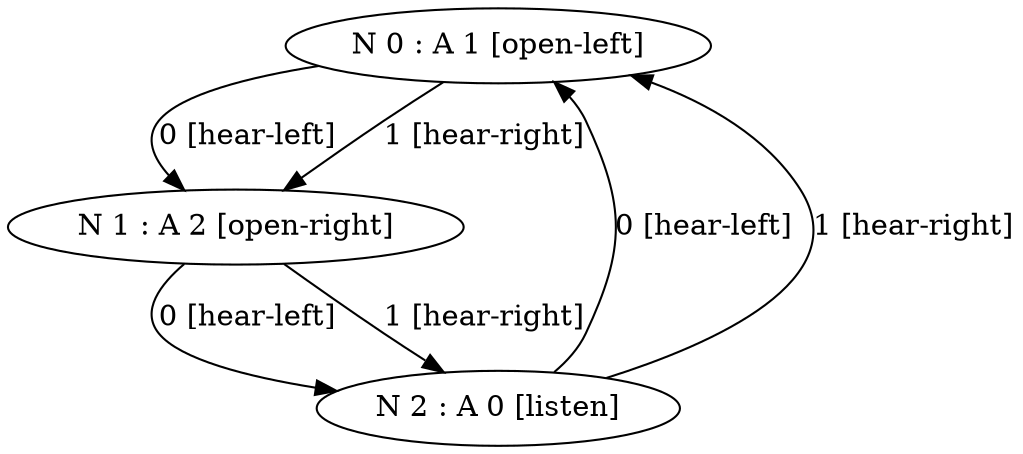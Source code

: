 digraph  {
	node [label="\N"];
	0	 [label="N 0 : A 1 [open-left]"];
	1	 [label="N 1 : A 2 [open-right]"];
	0 -> 1 [key=0,
	label="0 [hear-left]"];
0 -> 1 [key=1,
label="1 [hear-right]"];
2 [label="N 2 : A 0 [listen]"];
1 -> 2 [key=0,
label="0 [hear-left]"];
1 -> 2 [key=1,
label="1 [hear-right]"];
2 -> 0 [key=0,
label="0 [hear-left]"];
2 -> 0 [key=1,
label="1 [hear-right]"];
}
